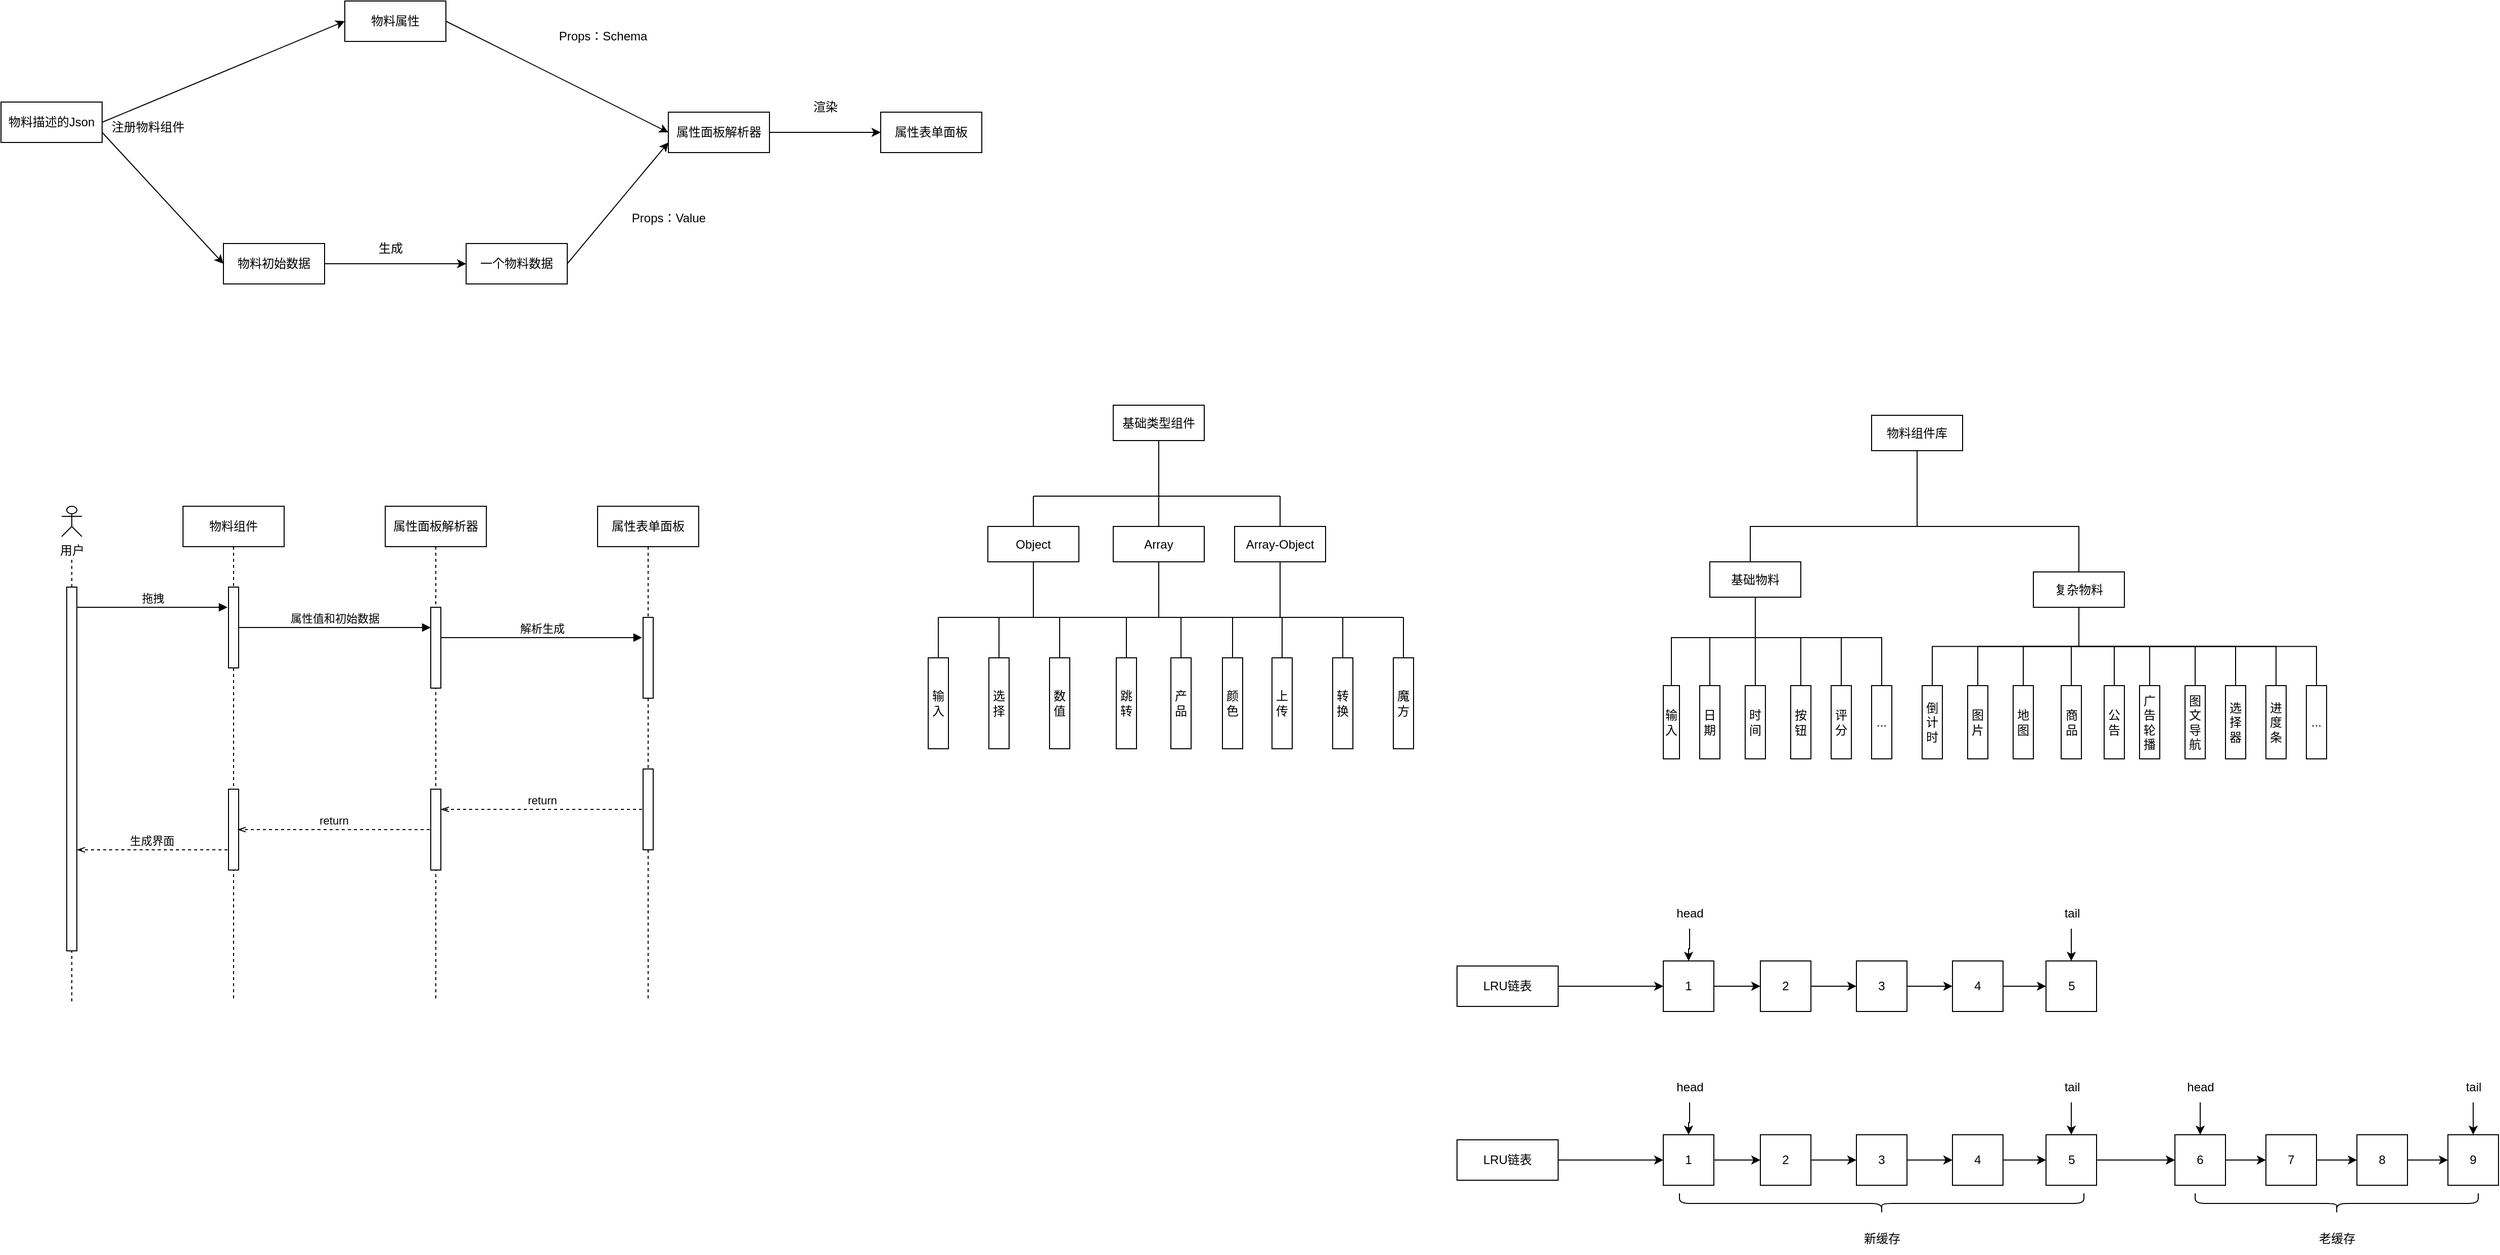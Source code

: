<mxfile version="23.1.6" type="github">
  <diagram name="第 1 页" id="JLbR2YRAqnPtZDiZQ_Qw">
    <mxGraphModel dx="707" dy="449" grid="1" gridSize="10" guides="1" tooltips="1" connect="1" arrows="1" fold="1" page="1" pageScale="1" pageWidth="827" pageHeight="1169" math="0" shadow="0">
      <root>
        <mxCell id="0" />
        <mxCell id="1" parent="0" />
        <mxCell id="pn96O0ccZNOmGsaGeBjg-6" value="物料描述的Json" style="rounded=0;whiteSpace=wrap;html=1;" parent="1" vertex="1">
          <mxGeometry x="70" y="230" width="100" height="40" as="geometry" />
        </mxCell>
        <mxCell id="pn96O0ccZNOmGsaGeBjg-7" value="物料属性" style="rounded=0;whiteSpace=wrap;html=1;" parent="1" vertex="1">
          <mxGeometry x="410" y="130" width="100" height="40" as="geometry" />
        </mxCell>
        <mxCell id="pn96O0ccZNOmGsaGeBjg-55" value="" style="edgeStyle=orthogonalEdgeStyle;rounded=0;orthogonalLoop=1;jettySize=auto;html=1;exitX=1;exitY=0.5;exitDx=0;exitDy=0;" parent="1" source="pn96O0ccZNOmGsaGeBjg-8" target="pn96O0ccZNOmGsaGeBjg-54" edge="1">
          <mxGeometry relative="1" as="geometry" />
        </mxCell>
        <mxCell id="pn96O0ccZNOmGsaGeBjg-8" value="物料初始数据" style="rounded=0;whiteSpace=wrap;html=1;" parent="1" vertex="1">
          <mxGeometry x="290" y="370" width="100" height="40" as="geometry" />
        </mxCell>
        <mxCell id="pn96O0ccZNOmGsaGeBjg-9" value="属性面板解析器" style="rounded=0;whiteSpace=wrap;html=1;" parent="1" vertex="1">
          <mxGeometry x="730" y="240" width="100" height="40" as="geometry" />
        </mxCell>
        <mxCell id="pn96O0ccZNOmGsaGeBjg-10" value="属性表单面板" style="rounded=0;whiteSpace=wrap;html=1;" parent="1" vertex="1">
          <mxGeometry x="940" y="240" width="100" height="40" as="geometry" />
        </mxCell>
        <mxCell id="pn96O0ccZNOmGsaGeBjg-11" value="" style="endArrow=classic;html=1;rounded=0;exitX=1;exitY=0.5;exitDx=0;exitDy=0;entryX=0;entryY=0.5;entryDx=0;entryDy=0;" parent="1" source="pn96O0ccZNOmGsaGeBjg-6" target="pn96O0ccZNOmGsaGeBjg-7" edge="1">
          <mxGeometry width="50" height="50" relative="1" as="geometry">
            <mxPoint x="390" y="340" as="sourcePoint" />
            <mxPoint x="440" y="290" as="targetPoint" />
          </mxGeometry>
        </mxCell>
        <mxCell id="pn96O0ccZNOmGsaGeBjg-12" value="" style="endArrow=classic;html=1;rounded=0;exitX=1;exitY=0.75;exitDx=0;exitDy=0;entryX=0;entryY=0.5;entryDx=0;entryDy=0;" parent="1" source="pn96O0ccZNOmGsaGeBjg-6" target="pn96O0ccZNOmGsaGeBjg-8" edge="1">
          <mxGeometry width="50" height="50" relative="1" as="geometry">
            <mxPoint x="180" y="260" as="sourcePoint" />
            <mxPoint x="290" y="180" as="targetPoint" />
          </mxGeometry>
        </mxCell>
        <mxCell id="pn96O0ccZNOmGsaGeBjg-13" value="" style="endArrow=classic;html=1;rounded=0;exitX=1;exitY=0.5;exitDx=0;exitDy=0;entryX=0;entryY=0.5;entryDx=0;entryDy=0;" parent="1" source="pn96O0ccZNOmGsaGeBjg-7" target="pn96O0ccZNOmGsaGeBjg-9" edge="1">
          <mxGeometry width="50" height="50" relative="1" as="geometry">
            <mxPoint x="180" y="260" as="sourcePoint" />
            <mxPoint x="290" y="180" as="targetPoint" />
          </mxGeometry>
        </mxCell>
        <mxCell id="pn96O0ccZNOmGsaGeBjg-15" value="" style="endArrow=classic;html=1;rounded=0;exitX=1;exitY=0.5;exitDx=0;exitDy=0;entryX=0;entryY=0.75;entryDx=0;entryDy=0;" parent="1" source="pn96O0ccZNOmGsaGeBjg-54" target="pn96O0ccZNOmGsaGeBjg-9" edge="1">
          <mxGeometry width="50" height="50" relative="1" as="geometry">
            <mxPoint x="390" y="180" as="sourcePoint" />
            <mxPoint x="630" y="270" as="targetPoint" />
            <Array as="points" />
          </mxGeometry>
        </mxCell>
        <mxCell id="pn96O0ccZNOmGsaGeBjg-16" value="" style="endArrow=classic;html=1;rounded=0;exitX=1;exitY=0.5;exitDx=0;exitDy=0;" parent="1" source="pn96O0ccZNOmGsaGeBjg-9" target="pn96O0ccZNOmGsaGeBjg-10" edge="1">
          <mxGeometry width="50" height="50" relative="1" as="geometry">
            <mxPoint x="390" y="180" as="sourcePoint" />
            <mxPoint x="480" y="260" as="targetPoint" />
          </mxGeometry>
        </mxCell>
        <mxCell id="pn96O0ccZNOmGsaGeBjg-24" value="物料组件" style="shape=umlLifeline;perimeter=lifelinePerimeter;whiteSpace=wrap;html=1;container=1;dropTarget=0;collapsible=0;recursiveResize=0;outlineConnect=0;portConstraint=eastwest;newEdgeStyle={&quot;curved&quot;:0,&quot;rounded&quot;:0};" parent="1" vertex="1">
          <mxGeometry x="250" y="630" width="100" height="490" as="geometry" />
        </mxCell>
        <mxCell id="pn96O0ccZNOmGsaGeBjg-31" value="" style="html=1;points=[[0,0,0,0,5],[0,1,0,0,-5],[1,0,0,0,5],[1,1,0,0,-5]];perimeter=orthogonalPerimeter;outlineConnect=0;targetShapes=umlLifeline;portConstraint=eastwest;newEdgeStyle={&quot;curved&quot;:0,&quot;rounded&quot;:0};" parent="pn96O0ccZNOmGsaGeBjg-24" vertex="1">
          <mxGeometry x="45" y="80" width="10" height="80" as="geometry" />
        </mxCell>
        <mxCell id="pn96O0ccZNOmGsaGeBjg-48" value="" style="html=1;points=[[0,0,0,0,5],[0,1,0,0,-5],[1,0,0,0,5],[1,1,0,0,-5]];perimeter=orthogonalPerimeter;outlineConnect=0;targetShapes=umlLifeline;portConstraint=eastwest;newEdgeStyle={&quot;curved&quot;:0,&quot;rounded&quot;:0};" parent="pn96O0ccZNOmGsaGeBjg-24" vertex="1">
          <mxGeometry x="45" y="280" width="10" height="80" as="geometry" />
        </mxCell>
        <mxCell id="pn96O0ccZNOmGsaGeBjg-25" value="属性面板解析器" style="shape=umlLifeline;perimeter=lifelinePerimeter;whiteSpace=wrap;html=1;container=1;dropTarget=0;collapsible=0;recursiveResize=0;outlineConnect=0;portConstraint=eastwest;newEdgeStyle={&quot;curved&quot;:0,&quot;rounded&quot;:0};" parent="1" vertex="1">
          <mxGeometry x="450" y="630" width="100" height="490" as="geometry" />
        </mxCell>
        <mxCell id="pn96O0ccZNOmGsaGeBjg-34" value="" style="html=1;points=[[0,0,0,0,5],[0,1,0,0,-5],[1,0,0,0,5],[1,1,0,0,-5]];perimeter=orthogonalPerimeter;outlineConnect=0;targetShapes=umlLifeline;portConstraint=eastwest;newEdgeStyle={&quot;curved&quot;:0,&quot;rounded&quot;:0};" parent="pn96O0ccZNOmGsaGeBjg-25" vertex="1">
          <mxGeometry x="45" y="100" width="10" height="80" as="geometry" />
        </mxCell>
        <mxCell id="pn96O0ccZNOmGsaGeBjg-46" value="" style="html=1;points=[[0,0,0,0,5],[0,1,0,0,-5],[1,0,0,0,5],[1,1,0,0,-5]];perimeter=orthogonalPerimeter;outlineConnect=0;targetShapes=umlLifeline;portConstraint=eastwest;newEdgeStyle={&quot;curved&quot;:0,&quot;rounded&quot;:0};" parent="pn96O0ccZNOmGsaGeBjg-25" vertex="1">
          <mxGeometry x="45" y="280" width="10" height="80" as="geometry" />
        </mxCell>
        <mxCell id="pn96O0ccZNOmGsaGeBjg-26" value="属性表单面板" style="shape=umlLifeline;perimeter=lifelinePerimeter;whiteSpace=wrap;html=1;container=1;dropTarget=0;collapsible=0;recursiveResize=0;outlineConnect=0;portConstraint=eastwest;newEdgeStyle={&quot;curved&quot;:0,&quot;rounded&quot;:0};" parent="1" vertex="1">
          <mxGeometry x="660" y="630" width="100" height="490" as="geometry" />
        </mxCell>
        <mxCell id="pn96O0ccZNOmGsaGeBjg-41" value="" style="html=1;points=[[0,0,0,0,5],[0,1,0,0,-5],[1,0,0,0,5],[1,1,0,0,-5]];perimeter=orthogonalPerimeter;outlineConnect=0;targetShapes=umlLifeline;portConstraint=eastwest;newEdgeStyle={&quot;curved&quot;:0,&quot;rounded&quot;:0};" parent="pn96O0ccZNOmGsaGeBjg-26" vertex="1">
          <mxGeometry x="45" y="110" width="10" height="80" as="geometry" />
        </mxCell>
        <mxCell id="pn96O0ccZNOmGsaGeBjg-44" value="" style="html=1;points=[[0,0,0,0,5],[0,1,0,0,-5],[1,0,0,0,5],[1,1,0,0,-5]];perimeter=orthogonalPerimeter;outlineConnect=0;targetShapes=umlLifeline;portConstraint=eastwest;newEdgeStyle={&quot;curved&quot;:0,&quot;rounded&quot;:0};" parent="pn96O0ccZNOmGsaGeBjg-26" vertex="1">
          <mxGeometry x="45" y="260" width="10" height="80" as="geometry" />
        </mxCell>
        <mxCell id="pn96O0ccZNOmGsaGeBjg-27" value="用户" style="shape=umlActor;verticalLabelPosition=bottom;verticalAlign=top;html=1;outlineConnect=0;" parent="1" vertex="1">
          <mxGeometry x="130" y="630" width="20" height="30" as="geometry" />
        </mxCell>
        <mxCell id="pn96O0ccZNOmGsaGeBjg-28" value="" style="endArrow=none;dashed=1;html=1;rounded=0;" parent="1" source="pn96O0ccZNOmGsaGeBjg-29" edge="1">
          <mxGeometry width="50" height="50" relative="1" as="geometry">
            <mxPoint x="140" y="1000" as="sourcePoint" />
            <mxPoint x="140" y="680" as="targetPoint" />
          </mxGeometry>
        </mxCell>
        <mxCell id="pn96O0ccZNOmGsaGeBjg-30" value="" style="endArrow=none;dashed=1;html=1;rounded=0;" parent="1" target="pn96O0ccZNOmGsaGeBjg-29" edge="1">
          <mxGeometry width="50" height="50" relative="1" as="geometry">
            <mxPoint x="140" y="1120" as="sourcePoint" />
            <mxPoint x="140" y="680" as="targetPoint" />
          </mxGeometry>
        </mxCell>
        <mxCell id="pn96O0ccZNOmGsaGeBjg-29" value="" style="html=1;points=[[0,0,0,0,5],[0,1,0,0,-5],[1,0,0,0,5],[1,1,0,0,-5]];perimeter=orthogonalPerimeter;outlineConnect=0;targetShapes=umlLifeline;portConstraint=eastwest;newEdgeStyle={&quot;curved&quot;:0,&quot;rounded&quot;:0};" parent="1" vertex="1">
          <mxGeometry x="135" y="710" width="10" height="360" as="geometry" />
        </mxCell>
        <mxCell id="pn96O0ccZNOmGsaGeBjg-37" value="拖拽" style="html=1;verticalAlign=bottom;endArrow=block;curved=0;rounded=0;" parent="1" source="pn96O0ccZNOmGsaGeBjg-29" edge="1">
          <mxGeometry x="0.007" width="80" relative="1" as="geometry">
            <mxPoint x="149" y="730" as="sourcePoint" />
            <mxPoint x="294" y="730" as="targetPoint" />
            <mxPoint as="offset" />
          </mxGeometry>
        </mxCell>
        <mxCell id="pn96O0ccZNOmGsaGeBjg-39" value="属性值和初始数据" style="html=1;verticalAlign=bottom;endArrow=block;curved=0;rounded=0;" parent="1" source="pn96O0ccZNOmGsaGeBjg-31" edge="1">
          <mxGeometry width="80" relative="1" as="geometry">
            <mxPoint x="310" y="750" as="sourcePoint" />
            <mxPoint x="495" y="750" as="targetPoint" />
            <mxPoint as="offset" />
          </mxGeometry>
        </mxCell>
        <mxCell id="pn96O0ccZNOmGsaGeBjg-42" value="解析生成" style="html=1;verticalAlign=bottom;endArrow=block;curved=0;rounded=0;" parent="1" source="pn96O0ccZNOmGsaGeBjg-34" edge="1">
          <mxGeometry width="80" relative="1" as="geometry">
            <mxPoint x="514" y="760" as="sourcePoint" />
            <mxPoint x="704" y="760" as="targetPoint" />
            <mxPoint as="offset" />
          </mxGeometry>
        </mxCell>
        <mxCell id="pn96O0ccZNOmGsaGeBjg-47" value="return" style="html=1;verticalAlign=bottom;endArrow=openThin;curved=0;rounded=0;dashed=1;endFill=0;" parent="1" edge="1">
          <mxGeometry width="80" relative="1" as="geometry">
            <mxPoint x="704" y="930" as="sourcePoint" />
            <mxPoint x="505" y="930" as="targetPoint" />
            <mxPoint as="offset" />
          </mxGeometry>
        </mxCell>
        <mxCell id="pn96O0ccZNOmGsaGeBjg-49" value="return" style="html=1;verticalAlign=bottom;endArrow=openThin;curved=0;rounded=0;dashed=1;endFill=0;" parent="1" edge="1">
          <mxGeometry width="80" relative="1" as="geometry">
            <mxPoint x="494" y="950" as="sourcePoint" />
            <mxPoint x="304" y="950" as="targetPoint" />
            <mxPoint as="offset" />
          </mxGeometry>
        </mxCell>
        <mxCell id="pn96O0ccZNOmGsaGeBjg-50" value="生成界面" style="html=1;verticalAlign=bottom;endArrow=openThin;curved=0;rounded=0;dashed=1;endFill=0;" parent="1" edge="1">
          <mxGeometry x="0.007" width="80" relative="1" as="geometry">
            <mxPoint x="294" y="970" as="sourcePoint" />
            <mxPoint x="145" y="970" as="targetPoint" />
            <mxPoint as="offset" />
          </mxGeometry>
        </mxCell>
        <mxCell id="pn96O0ccZNOmGsaGeBjg-54" value="一个物料数据" style="rounded=0;whiteSpace=wrap;html=1;" parent="1" vertex="1">
          <mxGeometry x="530" y="370" width="100" height="40" as="geometry" />
        </mxCell>
        <mxCell id="pn96O0ccZNOmGsaGeBjg-56" value="注册物料组件" style="text;html=1;align=center;verticalAlign=middle;resizable=0;points=[];autosize=1;strokeColor=none;fillColor=none;" parent="1" vertex="1">
          <mxGeometry x="165" y="240" width="100" height="30" as="geometry" />
        </mxCell>
        <mxCell id="pn96O0ccZNOmGsaGeBjg-58" value="Props：Schema" style="text;html=1;align=center;verticalAlign=middle;resizable=0;points=[];autosize=1;strokeColor=none;fillColor=none;" parent="1" vertex="1">
          <mxGeometry x="610" y="150" width="110" height="30" as="geometry" />
        </mxCell>
        <mxCell id="pn96O0ccZNOmGsaGeBjg-59" value="Props：Value" style="text;html=1;align=center;verticalAlign=middle;resizable=0;points=[];autosize=1;strokeColor=none;fillColor=none;" parent="1" vertex="1">
          <mxGeometry x="680" y="330" width="100" height="30" as="geometry" />
        </mxCell>
        <mxCell id="pn96O0ccZNOmGsaGeBjg-62" value="渲染" style="text;html=1;align=center;verticalAlign=middle;resizable=0;points=[];autosize=1;strokeColor=none;fillColor=none;" parent="1" vertex="1">
          <mxGeometry x="860" y="220" width="50" height="30" as="geometry" />
        </mxCell>
        <mxCell id="pn96O0ccZNOmGsaGeBjg-63" value="生成" style="text;html=1;align=center;verticalAlign=middle;resizable=0;points=[];autosize=1;strokeColor=none;fillColor=none;" parent="1" vertex="1">
          <mxGeometry x="430" y="360" width="50" height="30" as="geometry" />
        </mxCell>
        <mxCell id="hyHmAVXEQqXTxCVFcDoz-2" value="基础类型组件" style="rounded=0;whiteSpace=wrap;html=1;" parent="1" vertex="1">
          <mxGeometry x="1170" y="530" width="90" height="35" as="geometry" />
        </mxCell>
        <mxCell id="hyHmAVXEQqXTxCVFcDoz-11" style="edgeStyle=orthogonalEdgeStyle;rounded=0;orthogonalLoop=1;jettySize=auto;html=1;exitX=0.5;exitY=0;exitDx=0;exitDy=0;endArrow=none;endFill=0;" parent="1" source="hyHmAVXEQqXTxCVFcDoz-3" edge="1">
          <mxGeometry relative="1" as="geometry">
            <mxPoint x="1091" y="620" as="targetPoint" />
          </mxGeometry>
        </mxCell>
        <mxCell id="hyHmAVXEQqXTxCVFcDoz-15" style="edgeStyle=orthogonalEdgeStyle;rounded=0;orthogonalLoop=1;jettySize=auto;html=1;exitX=0.5;exitY=1;exitDx=0;exitDy=0;endArrow=none;endFill=0;" parent="1" source="hyHmAVXEQqXTxCVFcDoz-3" edge="1">
          <mxGeometry relative="1" as="geometry">
            <mxPoint x="1091" y="740" as="targetPoint" />
          </mxGeometry>
        </mxCell>
        <mxCell id="hyHmAVXEQqXTxCVFcDoz-3" value="Object" style="rounded=0;whiteSpace=wrap;html=1;" parent="1" vertex="1">
          <mxGeometry x="1046" y="650" width="90" height="35" as="geometry" />
        </mxCell>
        <mxCell id="hyHmAVXEQqXTxCVFcDoz-12" style="edgeStyle=orthogonalEdgeStyle;rounded=0;orthogonalLoop=1;jettySize=auto;html=1;exitX=0.5;exitY=0;exitDx=0;exitDy=0;endArrow=none;endFill=0;" parent="1" source="hyHmAVXEQqXTxCVFcDoz-5" edge="1">
          <mxGeometry relative="1" as="geometry">
            <mxPoint x="1215" y="620" as="targetPoint" />
          </mxGeometry>
        </mxCell>
        <mxCell id="hyHmAVXEQqXTxCVFcDoz-16" style="edgeStyle=orthogonalEdgeStyle;rounded=0;orthogonalLoop=1;jettySize=auto;html=1;exitX=0.5;exitY=1;exitDx=0;exitDy=0;endArrow=none;endFill=0;" parent="1" source="hyHmAVXEQqXTxCVFcDoz-5" edge="1">
          <mxGeometry relative="1" as="geometry">
            <mxPoint x="1215" y="740" as="targetPoint" />
          </mxGeometry>
        </mxCell>
        <mxCell id="hyHmAVXEQqXTxCVFcDoz-5" value="Array" style="rounded=0;whiteSpace=wrap;html=1;" parent="1" vertex="1">
          <mxGeometry x="1170" y="650" width="90" height="35" as="geometry" />
        </mxCell>
        <mxCell id="hyHmAVXEQqXTxCVFcDoz-13" style="edgeStyle=orthogonalEdgeStyle;rounded=0;orthogonalLoop=1;jettySize=auto;html=1;exitX=0.5;exitY=0;exitDx=0;exitDy=0;endArrow=none;endFill=0;" parent="1" source="hyHmAVXEQqXTxCVFcDoz-8" edge="1">
          <mxGeometry relative="1" as="geometry">
            <mxPoint x="1335" y="620" as="targetPoint" />
          </mxGeometry>
        </mxCell>
        <mxCell id="hyHmAVXEQqXTxCVFcDoz-17" style="edgeStyle=orthogonalEdgeStyle;rounded=0;orthogonalLoop=1;jettySize=auto;html=1;exitX=0.5;exitY=1;exitDx=0;exitDy=0;endArrow=none;endFill=0;" parent="1" source="hyHmAVXEQqXTxCVFcDoz-8" edge="1">
          <mxGeometry relative="1" as="geometry">
            <mxPoint x="1335" y="740" as="targetPoint" />
            <Array as="points">
              <mxPoint x="1335" y="713" />
              <mxPoint x="1335" y="713" />
            </Array>
          </mxGeometry>
        </mxCell>
        <mxCell id="hyHmAVXEQqXTxCVFcDoz-8" value="Array-Object" style="rounded=0;whiteSpace=wrap;html=1;" parent="1" vertex="1">
          <mxGeometry x="1290" y="650" width="90" height="35" as="geometry" />
        </mxCell>
        <mxCell id="hyHmAVXEQqXTxCVFcDoz-9" value="" style="endArrow=none;html=1;rounded=0;entryX=0.5;entryY=1;entryDx=0;entryDy=0;" parent="1" target="hyHmAVXEQqXTxCVFcDoz-2" edge="1">
          <mxGeometry width="50" height="50" relative="1" as="geometry">
            <mxPoint x="1215" y="620" as="sourcePoint" />
            <mxPoint x="850" y="800" as="targetPoint" />
          </mxGeometry>
        </mxCell>
        <mxCell id="hyHmAVXEQqXTxCVFcDoz-10" value="" style="endArrow=none;html=1;rounded=0;" parent="1" edge="1">
          <mxGeometry width="50" height="50" relative="1" as="geometry">
            <mxPoint x="1091" y="620" as="sourcePoint" />
            <mxPoint x="1335" y="620" as="targetPoint" />
          </mxGeometry>
        </mxCell>
        <mxCell id="hyHmAVXEQqXTxCVFcDoz-14" value="" style="endArrow=none;html=1;rounded=0;" parent="1" edge="1">
          <mxGeometry width="50" height="50" relative="1" as="geometry">
            <mxPoint x="997" y="740" as="sourcePoint" />
            <mxPoint x="1457" y="740" as="targetPoint" />
          </mxGeometry>
        </mxCell>
        <mxCell id="hyHmAVXEQqXTxCVFcDoz-45" style="edgeStyle=orthogonalEdgeStyle;rounded=0;orthogonalLoop=1;jettySize=auto;html=1;exitX=0.5;exitY=0;exitDx=0;exitDy=0;endArrow=none;endFill=0;" parent="1" source="hyHmAVXEQqXTxCVFcDoz-25" edge="1">
          <mxGeometry relative="1" as="geometry">
            <mxPoint x="997" y="740" as="targetPoint" />
          </mxGeometry>
        </mxCell>
        <mxCell id="hyHmAVXEQqXTxCVFcDoz-25" value="输入" style="rounded=0;whiteSpace=wrap;html=1;" parent="1" vertex="1">
          <mxGeometry x="987" y="780" width="20" height="90" as="geometry" />
        </mxCell>
        <mxCell id="hyHmAVXEQqXTxCVFcDoz-47" style="edgeStyle=orthogonalEdgeStyle;rounded=0;orthogonalLoop=1;jettySize=auto;html=1;exitX=0.5;exitY=0;exitDx=0;exitDy=0;endArrow=none;endFill=0;" parent="1" source="hyHmAVXEQqXTxCVFcDoz-27" edge="1">
          <mxGeometry relative="1" as="geometry">
            <mxPoint x="1057" y="740" as="targetPoint" />
          </mxGeometry>
        </mxCell>
        <mxCell id="hyHmAVXEQqXTxCVFcDoz-27" value="选择" style="rounded=0;whiteSpace=wrap;html=1;" parent="1" vertex="1">
          <mxGeometry x="1047" y="780" width="20" height="90" as="geometry" />
        </mxCell>
        <mxCell id="hyHmAVXEQqXTxCVFcDoz-43" style="edgeStyle=orthogonalEdgeStyle;rounded=0;orthogonalLoop=1;jettySize=auto;html=1;exitX=0.5;exitY=0;exitDx=0;exitDy=0;endArrow=none;endFill=0;" parent="1" source="hyHmAVXEQqXTxCVFcDoz-28" edge="1">
          <mxGeometry relative="1" as="geometry">
            <mxPoint x="1117" y="740" as="targetPoint" />
          </mxGeometry>
        </mxCell>
        <mxCell id="hyHmAVXEQqXTxCVFcDoz-28" value="数值" style="rounded=0;whiteSpace=wrap;html=1;" parent="1" vertex="1">
          <mxGeometry x="1107" y="780" width="20" height="90" as="geometry" />
        </mxCell>
        <mxCell id="hyHmAVXEQqXTxCVFcDoz-42" style="edgeStyle=orthogonalEdgeStyle;rounded=0;orthogonalLoop=1;jettySize=auto;html=1;exitX=0.5;exitY=0;exitDx=0;exitDy=0;endArrow=none;endFill=0;" parent="1" source="hyHmAVXEQqXTxCVFcDoz-29" edge="1">
          <mxGeometry relative="1" as="geometry">
            <mxPoint x="1183" y="740" as="targetPoint" />
          </mxGeometry>
        </mxCell>
        <mxCell id="hyHmAVXEQqXTxCVFcDoz-29" value="跳转" style="rounded=0;whiteSpace=wrap;html=1;" parent="1" vertex="1">
          <mxGeometry x="1173" y="780" width="20" height="90" as="geometry" />
        </mxCell>
        <mxCell id="hyHmAVXEQqXTxCVFcDoz-41" style="edgeStyle=orthogonalEdgeStyle;rounded=0;orthogonalLoop=1;jettySize=auto;html=1;exitX=0.5;exitY=0;exitDx=0;exitDy=0;endArrow=none;endFill=0;" parent="1" source="hyHmAVXEQqXTxCVFcDoz-30" edge="1">
          <mxGeometry relative="1" as="geometry">
            <mxPoint x="1237" y="740" as="targetPoint" />
          </mxGeometry>
        </mxCell>
        <mxCell id="hyHmAVXEQqXTxCVFcDoz-30" value="产品" style="rounded=0;whiteSpace=wrap;html=1;" parent="1" vertex="1">
          <mxGeometry x="1227" y="780" width="20" height="90" as="geometry" />
        </mxCell>
        <mxCell id="hyHmAVXEQqXTxCVFcDoz-40" style="edgeStyle=orthogonalEdgeStyle;rounded=0;orthogonalLoop=1;jettySize=auto;html=1;exitX=0.5;exitY=0;exitDx=0;exitDy=0;endArrow=none;endFill=0;" parent="1" source="hyHmAVXEQqXTxCVFcDoz-31" edge="1">
          <mxGeometry relative="1" as="geometry">
            <mxPoint x="1288" y="740" as="targetPoint" />
          </mxGeometry>
        </mxCell>
        <mxCell id="hyHmAVXEQqXTxCVFcDoz-31" value="颜色" style="rounded=0;whiteSpace=wrap;html=1;" parent="1" vertex="1">
          <mxGeometry x="1278" y="780" width="20" height="90" as="geometry" />
        </mxCell>
        <mxCell id="hyHmAVXEQqXTxCVFcDoz-39" style="edgeStyle=orthogonalEdgeStyle;rounded=0;orthogonalLoop=1;jettySize=auto;html=1;exitX=0.5;exitY=0;exitDx=0;exitDy=0;endArrow=none;endFill=0;" parent="1" source="hyHmAVXEQqXTxCVFcDoz-32" edge="1">
          <mxGeometry relative="1" as="geometry">
            <mxPoint x="1337" y="740" as="targetPoint" />
          </mxGeometry>
        </mxCell>
        <mxCell id="hyHmAVXEQqXTxCVFcDoz-32" value="上传" style="rounded=0;whiteSpace=wrap;html=1;" parent="1" vertex="1">
          <mxGeometry x="1327" y="780" width="20" height="90" as="geometry" />
        </mxCell>
        <mxCell id="hyHmAVXEQqXTxCVFcDoz-46" style="edgeStyle=orthogonalEdgeStyle;rounded=0;orthogonalLoop=1;jettySize=auto;html=1;exitX=0.5;exitY=0;exitDx=0;exitDy=0;endArrow=none;endFill=0;" parent="1" source="hyHmAVXEQqXTxCVFcDoz-33" edge="1">
          <mxGeometry relative="1" as="geometry">
            <mxPoint x="1397" y="740" as="targetPoint" />
          </mxGeometry>
        </mxCell>
        <mxCell id="hyHmAVXEQqXTxCVFcDoz-33" value="转换" style="rounded=0;whiteSpace=wrap;html=1;" parent="1" vertex="1">
          <mxGeometry x="1387" y="780" width="20" height="90" as="geometry" />
        </mxCell>
        <mxCell id="hyHmAVXEQqXTxCVFcDoz-37" style="edgeStyle=orthogonalEdgeStyle;rounded=0;orthogonalLoop=1;jettySize=auto;html=1;exitX=0.5;exitY=0;exitDx=0;exitDy=0;endArrow=none;endFill=0;" parent="1" source="hyHmAVXEQqXTxCVFcDoz-34" edge="1">
          <mxGeometry relative="1" as="geometry">
            <mxPoint x="1457" y="740" as="targetPoint" />
          </mxGeometry>
        </mxCell>
        <mxCell id="hyHmAVXEQqXTxCVFcDoz-34" value="魔方" style="rounded=0;whiteSpace=wrap;html=1;" parent="1" vertex="1">
          <mxGeometry x="1447" y="780" width="20" height="90" as="geometry" />
        </mxCell>
        <mxCell id="n-5_beLDK6xbVdK81pbM-3" value="" style="edgeStyle=orthogonalEdgeStyle;rounded=0;orthogonalLoop=1;jettySize=auto;html=1;endArrow=none;endFill=0;" parent="1" source="n-5_beLDK6xbVdK81pbM-1" target="n-5_beLDK6xbVdK81pbM-2" edge="1">
          <mxGeometry relative="1" as="geometry">
            <Array as="points">
              <mxPoint x="1965" y="650" />
              <mxPoint x="1800" y="650" />
            </Array>
          </mxGeometry>
        </mxCell>
        <mxCell id="n-5_beLDK6xbVdK81pbM-5" value="" style="edgeStyle=orthogonalEdgeStyle;rounded=0;orthogonalLoop=1;jettySize=auto;html=1;endArrow=none;endFill=0;" parent="1" source="n-5_beLDK6xbVdK81pbM-1" target="n-5_beLDK6xbVdK81pbM-4" edge="1">
          <mxGeometry relative="1" as="geometry">
            <Array as="points">
              <mxPoint x="1965" y="650" />
              <mxPoint x="2125" y="650" />
            </Array>
          </mxGeometry>
        </mxCell>
        <mxCell id="n-5_beLDK6xbVdK81pbM-1" value="物料组件库" style="rounded=0;whiteSpace=wrap;html=1;" parent="1" vertex="1">
          <mxGeometry x="1920" y="540" width="90" height="35" as="geometry" />
        </mxCell>
        <mxCell id="n-5_beLDK6xbVdK81pbM-13" value="" style="edgeStyle=orthogonalEdgeStyle;rounded=0;orthogonalLoop=1;jettySize=auto;html=1;endArrow=none;endFill=0;" parent="1" source="n-5_beLDK6xbVdK81pbM-2" target="n-5_beLDK6xbVdK81pbM-12" edge="1">
          <mxGeometry relative="1" as="geometry">
            <Array as="points">
              <mxPoint x="1805" y="760" />
              <mxPoint x="1722" y="760" />
            </Array>
          </mxGeometry>
        </mxCell>
        <mxCell id="n-5_beLDK6xbVdK81pbM-17" value="" style="edgeStyle=orthogonalEdgeStyle;rounded=0;orthogonalLoop=1;jettySize=auto;html=1;endArrow=none;endFill=0;" parent="1" source="n-5_beLDK6xbVdK81pbM-2" target="n-5_beLDK6xbVdK81pbM-16" edge="1">
          <mxGeometry relative="1" as="geometry">
            <Array as="points">
              <mxPoint x="1805" y="760" />
              <mxPoint x="1760" y="760" />
            </Array>
          </mxGeometry>
        </mxCell>
        <mxCell id="n-5_beLDK6xbVdK81pbM-19" value="" style="edgeStyle=orthogonalEdgeStyle;rounded=0;orthogonalLoop=1;jettySize=auto;html=1;exitX=0.5;exitY=1;exitDx=0;exitDy=0;endArrow=none;endFill=0;" parent="1" source="n-5_beLDK6xbVdK81pbM-2" target="n-5_beLDK6xbVdK81pbM-18" edge="1">
          <mxGeometry relative="1" as="geometry" />
        </mxCell>
        <mxCell id="n-5_beLDK6xbVdK81pbM-27" style="edgeStyle=orthogonalEdgeStyle;rounded=0;orthogonalLoop=1;jettySize=auto;html=1;exitX=0.5;exitY=1;exitDx=0;exitDy=0;entryX=0.5;entryY=0;entryDx=0;entryDy=0;endArrow=none;endFill=0;" parent="1" source="n-5_beLDK6xbVdK81pbM-2" target="n-5_beLDK6xbVdK81pbM-22" edge="1">
          <mxGeometry relative="1" as="geometry">
            <Array as="points">
              <mxPoint x="1805" y="760" />
              <mxPoint x="1850" y="760" />
            </Array>
          </mxGeometry>
        </mxCell>
        <mxCell id="n-5_beLDK6xbVdK81pbM-28" style="edgeStyle=orthogonalEdgeStyle;rounded=0;orthogonalLoop=1;jettySize=auto;html=1;exitX=0.5;exitY=1;exitDx=0;exitDy=0;entryX=0.5;entryY=0;entryDx=0;entryDy=0;endArrow=none;endFill=0;" parent="1" source="n-5_beLDK6xbVdK81pbM-2" target="n-5_beLDK6xbVdK81pbM-23" edge="1">
          <mxGeometry relative="1" as="geometry">
            <Array as="points">
              <mxPoint x="1805" y="760" />
              <mxPoint x="1890" y="760" />
            </Array>
          </mxGeometry>
        </mxCell>
        <mxCell id="n-5_beLDK6xbVdK81pbM-30" style="edgeStyle=orthogonalEdgeStyle;rounded=0;orthogonalLoop=1;jettySize=auto;html=1;exitX=0.5;exitY=1;exitDx=0;exitDy=0;entryX=0.5;entryY=0;entryDx=0;entryDy=0;endArrow=none;endFill=0;" parent="1" source="n-5_beLDK6xbVdK81pbM-2" target="n-5_beLDK6xbVdK81pbM-25" edge="1">
          <mxGeometry relative="1" as="geometry">
            <Array as="points">
              <mxPoint x="1805" y="760" />
              <mxPoint x="1930" y="760" />
            </Array>
          </mxGeometry>
        </mxCell>
        <mxCell id="n-5_beLDK6xbVdK81pbM-2" value="基础物料" style="rounded=0;whiteSpace=wrap;html=1;" parent="1" vertex="1">
          <mxGeometry x="1760" y="685" width="90" height="35" as="geometry" />
        </mxCell>
        <mxCell id="n-5_beLDK6xbVdK81pbM-41" value="" style="edgeStyle=orthogonalEdgeStyle;rounded=0;orthogonalLoop=1;jettySize=auto;html=1;endArrow=none;endFill=0;" parent="1" source="n-5_beLDK6xbVdK81pbM-4" target="n-5_beLDK6xbVdK81pbM-33" edge="1">
          <mxGeometry relative="1" as="geometry" />
        </mxCell>
        <mxCell id="n-5_beLDK6xbVdK81pbM-42" style="edgeStyle=orthogonalEdgeStyle;rounded=0;orthogonalLoop=1;jettySize=auto;html=1;exitX=0.5;exitY=1;exitDx=0;exitDy=0;entryX=0.5;entryY=0;entryDx=0;entryDy=0;endArrow=none;endFill=0;" parent="1" source="n-5_beLDK6xbVdK81pbM-4" target="n-5_beLDK6xbVdK81pbM-31" edge="1">
          <mxGeometry relative="1" as="geometry" />
        </mxCell>
        <mxCell id="n-5_beLDK6xbVdK81pbM-43" style="edgeStyle=orthogonalEdgeStyle;rounded=0;orthogonalLoop=1;jettySize=auto;html=1;exitX=0.5;exitY=1;exitDx=0;exitDy=0;entryX=0.5;entryY=0;entryDx=0;entryDy=0;endArrow=none;endFill=0;" parent="1" source="n-5_beLDK6xbVdK81pbM-4" target="n-5_beLDK6xbVdK81pbM-32" edge="1">
          <mxGeometry relative="1" as="geometry" />
        </mxCell>
        <mxCell id="n-5_beLDK6xbVdK81pbM-44" style="edgeStyle=orthogonalEdgeStyle;rounded=0;orthogonalLoop=1;jettySize=auto;html=1;exitX=0.5;exitY=1;exitDx=0;exitDy=0;entryX=0.5;entryY=0;entryDx=0;entryDy=0;endArrow=none;endFill=0;" parent="1" source="n-5_beLDK6xbVdK81pbM-4" target="n-5_beLDK6xbVdK81pbM-34" edge="1">
          <mxGeometry relative="1" as="geometry" />
        </mxCell>
        <mxCell id="n-5_beLDK6xbVdK81pbM-45" style="edgeStyle=orthogonalEdgeStyle;rounded=0;orthogonalLoop=1;jettySize=auto;html=1;exitX=0.5;exitY=1;exitDx=0;exitDy=0;entryX=0.5;entryY=0;entryDx=0;entryDy=0;endArrow=none;endFill=0;" parent="1" source="n-5_beLDK6xbVdK81pbM-4" target="n-5_beLDK6xbVdK81pbM-35" edge="1">
          <mxGeometry relative="1" as="geometry" />
        </mxCell>
        <mxCell id="n-5_beLDK6xbVdK81pbM-46" style="edgeStyle=orthogonalEdgeStyle;rounded=0;orthogonalLoop=1;jettySize=auto;html=1;exitX=0.5;exitY=1;exitDx=0;exitDy=0;entryX=0.5;entryY=0;entryDx=0;entryDy=0;endArrow=none;endFill=0;" parent="1" source="n-5_beLDK6xbVdK81pbM-4" target="n-5_beLDK6xbVdK81pbM-36" edge="1">
          <mxGeometry relative="1" as="geometry" />
        </mxCell>
        <mxCell id="n-5_beLDK6xbVdK81pbM-47" style="edgeStyle=orthogonalEdgeStyle;rounded=0;orthogonalLoop=1;jettySize=auto;html=1;exitX=0.5;exitY=1;exitDx=0;exitDy=0;entryX=0.5;entryY=0;entryDx=0;entryDy=0;endArrow=none;endFill=0;" parent="1" source="n-5_beLDK6xbVdK81pbM-4" target="n-5_beLDK6xbVdK81pbM-37" edge="1">
          <mxGeometry relative="1" as="geometry" />
        </mxCell>
        <mxCell id="n-5_beLDK6xbVdK81pbM-49" style="edgeStyle=orthogonalEdgeStyle;rounded=0;orthogonalLoop=1;jettySize=auto;html=1;exitX=0.5;exitY=1;exitDx=0;exitDy=0;entryX=0.5;entryY=0;entryDx=0;entryDy=0;endArrow=none;endFill=0;" parent="1" source="n-5_beLDK6xbVdK81pbM-4" target="n-5_beLDK6xbVdK81pbM-38" edge="1">
          <mxGeometry relative="1" as="geometry" />
        </mxCell>
        <mxCell id="n-5_beLDK6xbVdK81pbM-50" style="edgeStyle=orthogonalEdgeStyle;rounded=0;orthogonalLoop=1;jettySize=auto;html=1;exitX=0.5;exitY=1;exitDx=0;exitDy=0;entryX=0.5;entryY=0;entryDx=0;entryDy=0;endArrow=none;endFill=0;" parent="1" source="n-5_beLDK6xbVdK81pbM-4" target="n-5_beLDK6xbVdK81pbM-39" edge="1">
          <mxGeometry relative="1" as="geometry" />
        </mxCell>
        <mxCell id="n-5_beLDK6xbVdK81pbM-52" style="edgeStyle=orthogonalEdgeStyle;rounded=0;orthogonalLoop=1;jettySize=auto;html=1;exitX=0.5;exitY=1;exitDx=0;exitDy=0;entryX=0.5;entryY=0;entryDx=0;entryDy=0;endArrow=none;endFill=0;" parent="1" source="n-5_beLDK6xbVdK81pbM-4" target="n-5_beLDK6xbVdK81pbM-40" edge="1">
          <mxGeometry relative="1" as="geometry">
            <mxPoint x="2430.0" y="790" as="targetPoint" />
          </mxGeometry>
        </mxCell>
        <mxCell id="n-5_beLDK6xbVdK81pbM-4" value="复杂物料" style="rounded=0;whiteSpace=wrap;html=1;" parent="1" vertex="1">
          <mxGeometry x="2080" y="695" width="90" height="35" as="geometry" />
        </mxCell>
        <mxCell id="n-5_beLDK6xbVdK81pbM-12" value="输入" style="rounded=0;whiteSpace=wrap;html=1;" parent="1" vertex="1">
          <mxGeometry x="1714" y="807.5" width="16" height="72.5" as="geometry" />
        </mxCell>
        <mxCell id="n-5_beLDK6xbVdK81pbM-16" value="日期" style="rounded=0;whiteSpace=wrap;html=1;" parent="1" vertex="1">
          <mxGeometry x="1750" y="807.5" width="20" height="72.5" as="geometry" />
        </mxCell>
        <mxCell id="n-5_beLDK6xbVdK81pbM-18" value="时间" style="rounded=0;whiteSpace=wrap;html=1;" parent="1" vertex="1">
          <mxGeometry x="1795" y="807.5" width="20" height="72.5" as="geometry" />
        </mxCell>
        <mxCell id="n-5_beLDK6xbVdK81pbM-22" value="按钮" style="rounded=0;whiteSpace=wrap;html=1;" parent="1" vertex="1">
          <mxGeometry x="1840" y="807.5" width="20" height="72.5" as="geometry" />
        </mxCell>
        <mxCell id="n-5_beLDK6xbVdK81pbM-23" value="评分" style="rounded=0;whiteSpace=wrap;html=1;" parent="1" vertex="1">
          <mxGeometry x="1880" y="807.5" width="20" height="72.5" as="geometry" />
        </mxCell>
        <mxCell id="n-5_beLDK6xbVdK81pbM-25" value="..." style="rounded=0;whiteSpace=wrap;html=1;" parent="1" vertex="1">
          <mxGeometry x="1920" y="807.5" width="20" height="72.5" as="geometry" />
        </mxCell>
        <mxCell id="n-5_beLDK6xbVdK81pbM-31" value="倒计时" style="rounded=0;whiteSpace=wrap;html=1;" parent="1" vertex="1">
          <mxGeometry x="1970" y="807.5" width="20" height="72.5" as="geometry" />
        </mxCell>
        <mxCell id="n-5_beLDK6xbVdK81pbM-32" value="图片" style="rounded=0;whiteSpace=wrap;html=1;" parent="1" vertex="1">
          <mxGeometry x="2015" y="807.5" width="20" height="72.5" as="geometry" />
        </mxCell>
        <mxCell id="n-5_beLDK6xbVdK81pbM-33" value="地图" style="rounded=0;whiteSpace=wrap;html=1;" parent="1" vertex="1">
          <mxGeometry x="2060" y="807.5" width="20" height="72.5" as="geometry" />
        </mxCell>
        <mxCell id="n-5_beLDK6xbVdK81pbM-34" value="商品" style="rounded=0;whiteSpace=wrap;html=1;" parent="1" vertex="1">
          <mxGeometry x="2107.5" y="807.5" width="20" height="72.5" as="geometry" />
        </mxCell>
        <mxCell id="n-5_beLDK6xbVdK81pbM-35" value="公告" style="rounded=0;whiteSpace=wrap;html=1;" parent="1" vertex="1">
          <mxGeometry x="2150" y="807.5" width="20" height="72.5" as="geometry" />
        </mxCell>
        <mxCell id="n-5_beLDK6xbVdK81pbM-36" value="广告轮播" style="rounded=0;whiteSpace=wrap;html=1;" parent="1" vertex="1">
          <mxGeometry x="2185" y="807.5" width="20" height="72.5" as="geometry" />
        </mxCell>
        <mxCell id="n-5_beLDK6xbVdK81pbM-37" value="图文导航" style="rounded=0;whiteSpace=wrap;html=1;" parent="1" vertex="1">
          <mxGeometry x="2230" y="807.5" width="20" height="72.5" as="geometry" />
        </mxCell>
        <mxCell id="n-5_beLDK6xbVdK81pbM-38" value="选择器" style="rounded=0;whiteSpace=wrap;html=1;" parent="1" vertex="1">
          <mxGeometry x="2270" y="807.5" width="20" height="72.5" as="geometry" />
        </mxCell>
        <mxCell id="n-5_beLDK6xbVdK81pbM-39" value="进度条" style="rounded=0;whiteSpace=wrap;html=1;" parent="1" vertex="1">
          <mxGeometry x="2310" y="807.5" width="20" height="72.5" as="geometry" />
        </mxCell>
        <mxCell id="n-5_beLDK6xbVdK81pbM-40" value="..." style="rounded=0;whiteSpace=wrap;html=1;" parent="1" vertex="1">
          <mxGeometry x="2350" y="807.5" width="20" height="72.5" as="geometry" />
        </mxCell>
        <mxCell id="KlVJTEdYt64hIfoowo6O-8" style="edgeStyle=orthogonalEdgeStyle;rounded=0;orthogonalLoop=1;jettySize=auto;html=1;exitX=1;exitY=0.5;exitDx=0;exitDy=0;" parent="1" source="KlVJTEdYt64hIfoowo6O-1" target="KlVJTEdYt64hIfoowo6O-2" edge="1">
          <mxGeometry relative="1" as="geometry" />
        </mxCell>
        <mxCell id="KlVJTEdYt64hIfoowo6O-1" value="1" style="whiteSpace=wrap;html=1;aspect=fixed;" parent="1" vertex="1">
          <mxGeometry x="1714" y="1080" width="50" height="50" as="geometry" />
        </mxCell>
        <mxCell id="KlVJTEdYt64hIfoowo6O-9" style="edgeStyle=orthogonalEdgeStyle;rounded=0;orthogonalLoop=1;jettySize=auto;html=1;exitX=1;exitY=0.5;exitDx=0;exitDy=0;entryX=0;entryY=0.5;entryDx=0;entryDy=0;" parent="1" source="KlVJTEdYt64hIfoowo6O-2" target="KlVJTEdYt64hIfoowo6O-3" edge="1">
          <mxGeometry relative="1" as="geometry" />
        </mxCell>
        <mxCell id="KlVJTEdYt64hIfoowo6O-2" value="2" style="whiteSpace=wrap;html=1;aspect=fixed;" parent="1" vertex="1">
          <mxGeometry x="1810" y="1080" width="50" height="50" as="geometry" />
        </mxCell>
        <mxCell id="KlVJTEdYt64hIfoowo6O-10" style="edgeStyle=orthogonalEdgeStyle;rounded=0;orthogonalLoop=1;jettySize=auto;html=1;exitX=1;exitY=0.5;exitDx=0;exitDy=0;entryX=0;entryY=0.5;entryDx=0;entryDy=0;" parent="1" source="KlVJTEdYt64hIfoowo6O-3" target="KlVJTEdYt64hIfoowo6O-4" edge="1">
          <mxGeometry relative="1" as="geometry" />
        </mxCell>
        <mxCell id="KlVJTEdYt64hIfoowo6O-3" value="3" style="whiteSpace=wrap;html=1;aspect=fixed;" parent="1" vertex="1">
          <mxGeometry x="1905" y="1080" width="50" height="50" as="geometry" />
        </mxCell>
        <mxCell id="KlVJTEdYt64hIfoowo6O-11" style="edgeStyle=orthogonalEdgeStyle;rounded=0;orthogonalLoop=1;jettySize=auto;html=1;exitX=1;exitY=0.5;exitDx=0;exitDy=0;entryX=0;entryY=0.5;entryDx=0;entryDy=0;" parent="1" source="KlVJTEdYt64hIfoowo6O-4" target="KlVJTEdYt64hIfoowo6O-5" edge="1">
          <mxGeometry relative="1" as="geometry" />
        </mxCell>
        <mxCell id="KlVJTEdYt64hIfoowo6O-4" value="4" style="whiteSpace=wrap;html=1;aspect=fixed;" parent="1" vertex="1">
          <mxGeometry x="2000" y="1080" width="50" height="50" as="geometry" />
        </mxCell>
        <mxCell id="KlVJTEdYt64hIfoowo6O-5" value="5" style="whiteSpace=wrap;html=1;aspect=fixed;" parent="1" vertex="1">
          <mxGeometry x="2092.5" y="1080" width="50" height="50" as="geometry" />
        </mxCell>
        <mxCell id="KlVJTEdYt64hIfoowo6O-7" style="edgeStyle=orthogonalEdgeStyle;rounded=0;orthogonalLoop=1;jettySize=auto;html=1;exitX=1;exitY=0.5;exitDx=0;exitDy=0;" parent="1" source="KlVJTEdYt64hIfoowo6O-6" target="KlVJTEdYt64hIfoowo6O-1" edge="1">
          <mxGeometry relative="1" as="geometry" />
        </mxCell>
        <mxCell id="KlVJTEdYt64hIfoowo6O-6" value="LRU链表" style="rounded=0;whiteSpace=wrap;html=1;" parent="1" vertex="1">
          <mxGeometry x="1510" y="1085" width="100" height="40" as="geometry" />
        </mxCell>
        <mxCell id="KlVJTEdYt64hIfoowo6O-14" value="" style="edgeStyle=orthogonalEdgeStyle;rounded=0;orthogonalLoop=1;jettySize=auto;html=1;" parent="1" source="KlVJTEdYt64hIfoowo6O-13" target="KlVJTEdYt64hIfoowo6O-1" edge="1">
          <mxGeometry relative="1" as="geometry" />
        </mxCell>
        <mxCell id="KlVJTEdYt64hIfoowo6O-13" value="head" style="text;html=1;align=center;verticalAlign=middle;resizable=0;points=[];autosize=1;strokeColor=none;fillColor=none;" parent="1" vertex="1">
          <mxGeometry x="1715" y="1018" width="50" height="30" as="geometry" />
        </mxCell>
        <mxCell id="KlVJTEdYt64hIfoowo6O-16" value="" style="edgeStyle=orthogonalEdgeStyle;rounded=0;orthogonalLoop=1;jettySize=auto;html=1;" parent="1" source="KlVJTEdYt64hIfoowo6O-15" target="KlVJTEdYt64hIfoowo6O-5" edge="1">
          <mxGeometry relative="1" as="geometry" />
        </mxCell>
        <mxCell id="KlVJTEdYt64hIfoowo6O-15" value="tail" style="text;html=1;align=center;verticalAlign=middle;resizable=0;points=[];autosize=1;strokeColor=none;fillColor=none;" parent="1" vertex="1">
          <mxGeometry x="2097.5" y="1018" width="40" height="30" as="geometry" />
        </mxCell>
        <mxCell id="KlVJTEdYt64hIfoowo6O-17" style="edgeStyle=orthogonalEdgeStyle;rounded=0;orthogonalLoop=1;jettySize=auto;html=1;exitX=1;exitY=0.5;exitDx=0;exitDy=0;" parent="1" source="KlVJTEdYt64hIfoowo6O-18" target="KlVJTEdYt64hIfoowo6O-20" edge="1">
          <mxGeometry relative="1" as="geometry" />
        </mxCell>
        <mxCell id="KlVJTEdYt64hIfoowo6O-18" value="1" style="whiteSpace=wrap;html=1;aspect=fixed;" parent="1" vertex="1">
          <mxGeometry x="1714" y="1252" width="50" height="50" as="geometry" />
        </mxCell>
        <mxCell id="KlVJTEdYt64hIfoowo6O-19" style="edgeStyle=orthogonalEdgeStyle;rounded=0;orthogonalLoop=1;jettySize=auto;html=1;exitX=1;exitY=0.5;exitDx=0;exitDy=0;entryX=0;entryY=0.5;entryDx=0;entryDy=0;" parent="1" source="KlVJTEdYt64hIfoowo6O-20" target="KlVJTEdYt64hIfoowo6O-22" edge="1">
          <mxGeometry relative="1" as="geometry" />
        </mxCell>
        <mxCell id="KlVJTEdYt64hIfoowo6O-20" value="2" style="whiteSpace=wrap;html=1;aspect=fixed;" parent="1" vertex="1">
          <mxGeometry x="1810" y="1252" width="50" height="50" as="geometry" />
        </mxCell>
        <mxCell id="KlVJTEdYt64hIfoowo6O-21" style="edgeStyle=orthogonalEdgeStyle;rounded=0;orthogonalLoop=1;jettySize=auto;html=1;exitX=1;exitY=0.5;exitDx=0;exitDy=0;entryX=0;entryY=0.5;entryDx=0;entryDy=0;" parent="1" source="KlVJTEdYt64hIfoowo6O-22" target="KlVJTEdYt64hIfoowo6O-24" edge="1">
          <mxGeometry relative="1" as="geometry" />
        </mxCell>
        <mxCell id="KlVJTEdYt64hIfoowo6O-22" value="3" style="whiteSpace=wrap;html=1;aspect=fixed;" parent="1" vertex="1">
          <mxGeometry x="1905" y="1252" width="50" height="50" as="geometry" />
        </mxCell>
        <mxCell id="KlVJTEdYt64hIfoowo6O-23" style="edgeStyle=orthogonalEdgeStyle;rounded=0;orthogonalLoop=1;jettySize=auto;html=1;exitX=1;exitY=0.5;exitDx=0;exitDy=0;entryX=0;entryY=0.5;entryDx=0;entryDy=0;" parent="1" source="KlVJTEdYt64hIfoowo6O-24" target="KlVJTEdYt64hIfoowo6O-25" edge="1">
          <mxGeometry relative="1" as="geometry" />
        </mxCell>
        <mxCell id="KlVJTEdYt64hIfoowo6O-24" value="4" style="whiteSpace=wrap;html=1;aspect=fixed;" parent="1" vertex="1">
          <mxGeometry x="2000" y="1252" width="50" height="50" as="geometry" />
        </mxCell>
        <mxCell id="KlVJTEdYt64hIfoowo6O-33" value="" style="edgeStyle=orthogonalEdgeStyle;rounded=0;orthogonalLoop=1;jettySize=auto;html=1;" parent="1" source="KlVJTEdYt64hIfoowo6O-25" target="KlVJTEdYt64hIfoowo6O-32" edge="1">
          <mxGeometry relative="1" as="geometry" />
        </mxCell>
        <mxCell id="KlVJTEdYt64hIfoowo6O-25" value="5" style="whiteSpace=wrap;html=1;aspect=fixed;" parent="1" vertex="1">
          <mxGeometry x="2092.5" y="1252" width="50" height="50" as="geometry" />
        </mxCell>
        <mxCell id="KlVJTEdYt64hIfoowo6O-26" style="edgeStyle=orthogonalEdgeStyle;rounded=0;orthogonalLoop=1;jettySize=auto;html=1;exitX=1;exitY=0.5;exitDx=0;exitDy=0;" parent="1" source="KlVJTEdYt64hIfoowo6O-27" target="KlVJTEdYt64hIfoowo6O-18" edge="1">
          <mxGeometry relative="1" as="geometry" />
        </mxCell>
        <mxCell id="KlVJTEdYt64hIfoowo6O-27" value="LRU链表" style="rounded=0;whiteSpace=wrap;html=1;" parent="1" vertex="1">
          <mxGeometry x="1510" y="1257" width="100" height="40" as="geometry" />
        </mxCell>
        <mxCell id="KlVJTEdYt64hIfoowo6O-28" value="" style="edgeStyle=orthogonalEdgeStyle;rounded=0;orthogonalLoop=1;jettySize=auto;html=1;" parent="1" source="KlVJTEdYt64hIfoowo6O-29" target="KlVJTEdYt64hIfoowo6O-18" edge="1">
          <mxGeometry relative="1" as="geometry" />
        </mxCell>
        <mxCell id="KlVJTEdYt64hIfoowo6O-29" value="head" style="text;html=1;align=center;verticalAlign=middle;resizable=0;points=[];autosize=1;strokeColor=none;fillColor=none;" parent="1" vertex="1">
          <mxGeometry x="1715" y="1190" width="50" height="30" as="geometry" />
        </mxCell>
        <mxCell id="KlVJTEdYt64hIfoowo6O-30" value="" style="edgeStyle=orthogonalEdgeStyle;rounded=0;orthogonalLoop=1;jettySize=auto;html=1;" parent="1" source="KlVJTEdYt64hIfoowo6O-31" target="KlVJTEdYt64hIfoowo6O-25" edge="1">
          <mxGeometry relative="1" as="geometry" />
        </mxCell>
        <mxCell id="KlVJTEdYt64hIfoowo6O-31" value="tail" style="text;html=1;align=center;verticalAlign=middle;resizable=0;points=[];autosize=1;strokeColor=none;fillColor=none;" parent="1" vertex="1">
          <mxGeometry x="2097.5" y="1190" width="40" height="30" as="geometry" />
        </mxCell>
        <mxCell id="KlVJTEdYt64hIfoowo6O-35" value="" style="edgeStyle=orthogonalEdgeStyle;rounded=0;orthogonalLoop=1;jettySize=auto;html=1;" parent="1" source="KlVJTEdYt64hIfoowo6O-32" target="KlVJTEdYt64hIfoowo6O-34" edge="1">
          <mxGeometry relative="1" as="geometry" />
        </mxCell>
        <mxCell id="KlVJTEdYt64hIfoowo6O-32" value="6" style="whiteSpace=wrap;html=1;aspect=fixed;" parent="1" vertex="1">
          <mxGeometry x="2220" y="1252" width="50" height="50" as="geometry" />
        </mxCell>
        <mxCell id="KlVJTEdYt64hIfoowo6O-37" value="" style="edgeStyle=orthogonalEdgeStyle;rounded=0;orthogonalLoop=1;jettySize=auto;html=1;" parent="1" source="KlVJTEdYt64hIfoowo6O-34" target="KlVJTEdYt64hIfoowo6O-36" edge="1">
          <mxGeometry relative="1" as="geometry" />
        </mxCell>
        <mxCell id="KlVJTEdYt64hIfoowo6O-34" value="7" style="whiteSpace=wrap;html=1;aspect=fixed;" parent="1" vertex="1">
          <mxGeometry x="2310" y="1252" width="50" height="50" as="geometry" />
        </mxCell>
        <mxCell id="KlVJTEdYt64hIfoowo6O-39" value="" style="edgeStyle=orthogonalEdgeStyle;rounded=0;orthogonalLoop=1;jettySize=auto;html=1;" parent="1" source="KlVJTEdYt64hIfoowo6O-36" target="KlVJTEdYt64hIfoowo6O-38" edge="1">
          <mxGeometry relative="1" as="geometry" />
        </mxCell>
        <mxCell id="KlVJTEdYt64hIfoowo6O-36" value="8" style="whiteSpace=wrap;html=1;aspect=fixed;" parent="1" vertex="1">
          <mxGeometry x="2400" y="1252" width="50" height="50" as="geometry" />
        </mxCell>
        <mxCell id="KlVJTEdYt64hIfoowo6O-38" value="9" style="whiteSpace=wrap;html=1;aspect=fixed;" parent="1" vertex="1">
          <mxGeometry x="2490" y="1252" width="50" height="50" as="geometry" />
        </mxCell>
        <mxCell id="KlVJTEdYt64hIfoowo6O-41" value="" style="edgeStyle=orthogonalEdgeStyle;rounded=0;orthogonalLoop=1;jettySize=auto;html=1;" parent="1" source="KlVJTEdYt64hIfoowo6O-40" target="KlVJTEdYt64hIfoowo6O-32" edge="1">
          <mxGeometry relative="1" as="geometry" />
        </mxCell>
        <mxCell id="KlVJTEdYt64hIfoowo6O-40" value="head" style="text;html=1;align=center;verticalAlign=middle;resizable=0;points=[];autosize=1;strokeColor=none;fillColor=none;" parent="1" vertex="1">
          <mxGeometry x="2220" y="1190" width="50" height="30" as="geometry" />
        </mxCell>
        <mxCell id="KlVJTEdYt64hIfoowo6O-43" value="" style="edgeStyle=orthogonalEdgeStyle;rounded=0;orthogonalLoop=1;jettySize=auto;html=1;" parent="1" source="KlVJTEdYt64hIfoowo6O-42" target="KlVJTEdYt64hIfoowo6O-38" edge="1">
          <mxGeometry relative="1" as="geometry" />
        </mxCell>
        <mxCell id="KlVJTEdYt64hIfoowo6O-42" value="tail" style="text;html=1;align=center;verticalAlign=middle;resizable=0;points=[];autosize=1;strokeColor=none;fillColor=none;" parent="1" vertex="1">
          <mxGeometry x="2495" y="1190" width="40" height="30" as="geometry" />
        </mxCell>
        <mxCell id="KlVJTEdYt64hIfoowo6O-44" value="" style="shape=curlyBracket;whiteSpace=wrap;html=1;rounded=1;labelPosition=left;verticalLabelPosition=middle;align=right;verticalAlign=middle;direction=north;" parent="1" vertex="1">
          <mxGeometry x="1730" y="1310" width="400" height="20" as="geometry" />
        </mxCell>
        <mxCell id="KlVJTEdYt64hIfoowo6O-46" value="新缓存" style="text;html=1;align=center;verticalAlign=middle;resizable=0;points=[];autosize=1;strokeColor=none;fillColor=none;" parent="1" vertex="1">
          <mxGeometry x="1900" y="1340" width="60" height="30" as="geometry" />
        </mxCell>
        <mxCell id="KlVJTEdYt64hIfoowo6O-47" value="" style="shape=curlyBracket;whiteSpace=wrap;html=1;rounded=1;flipH=1;labelPosition=right;verticalLabelPosition=middle;align=left;verticalAlign=middle;direction=north;" parent="1" vertex="1">
          <mxGeometry x="2240" y="1310" width="280" height="20" as="geometry" />
        </mxCell>
        <mxCell id="KlVJTEdYt64hIfoowo6O-48" value="老缓存" style="text;html=1;align=center;verticalAlign=middle;resizable=0;points=[];autosize=1;strokeColor=none;fillColor=none;" parent="1" vertex="1">
          <mxGeometry x="2350" y="1340" width="60" height="30" as="geometry" />
        </mxCell>
      </root>
    </mxGraphModel>
  </diagram>
</mxfile>
